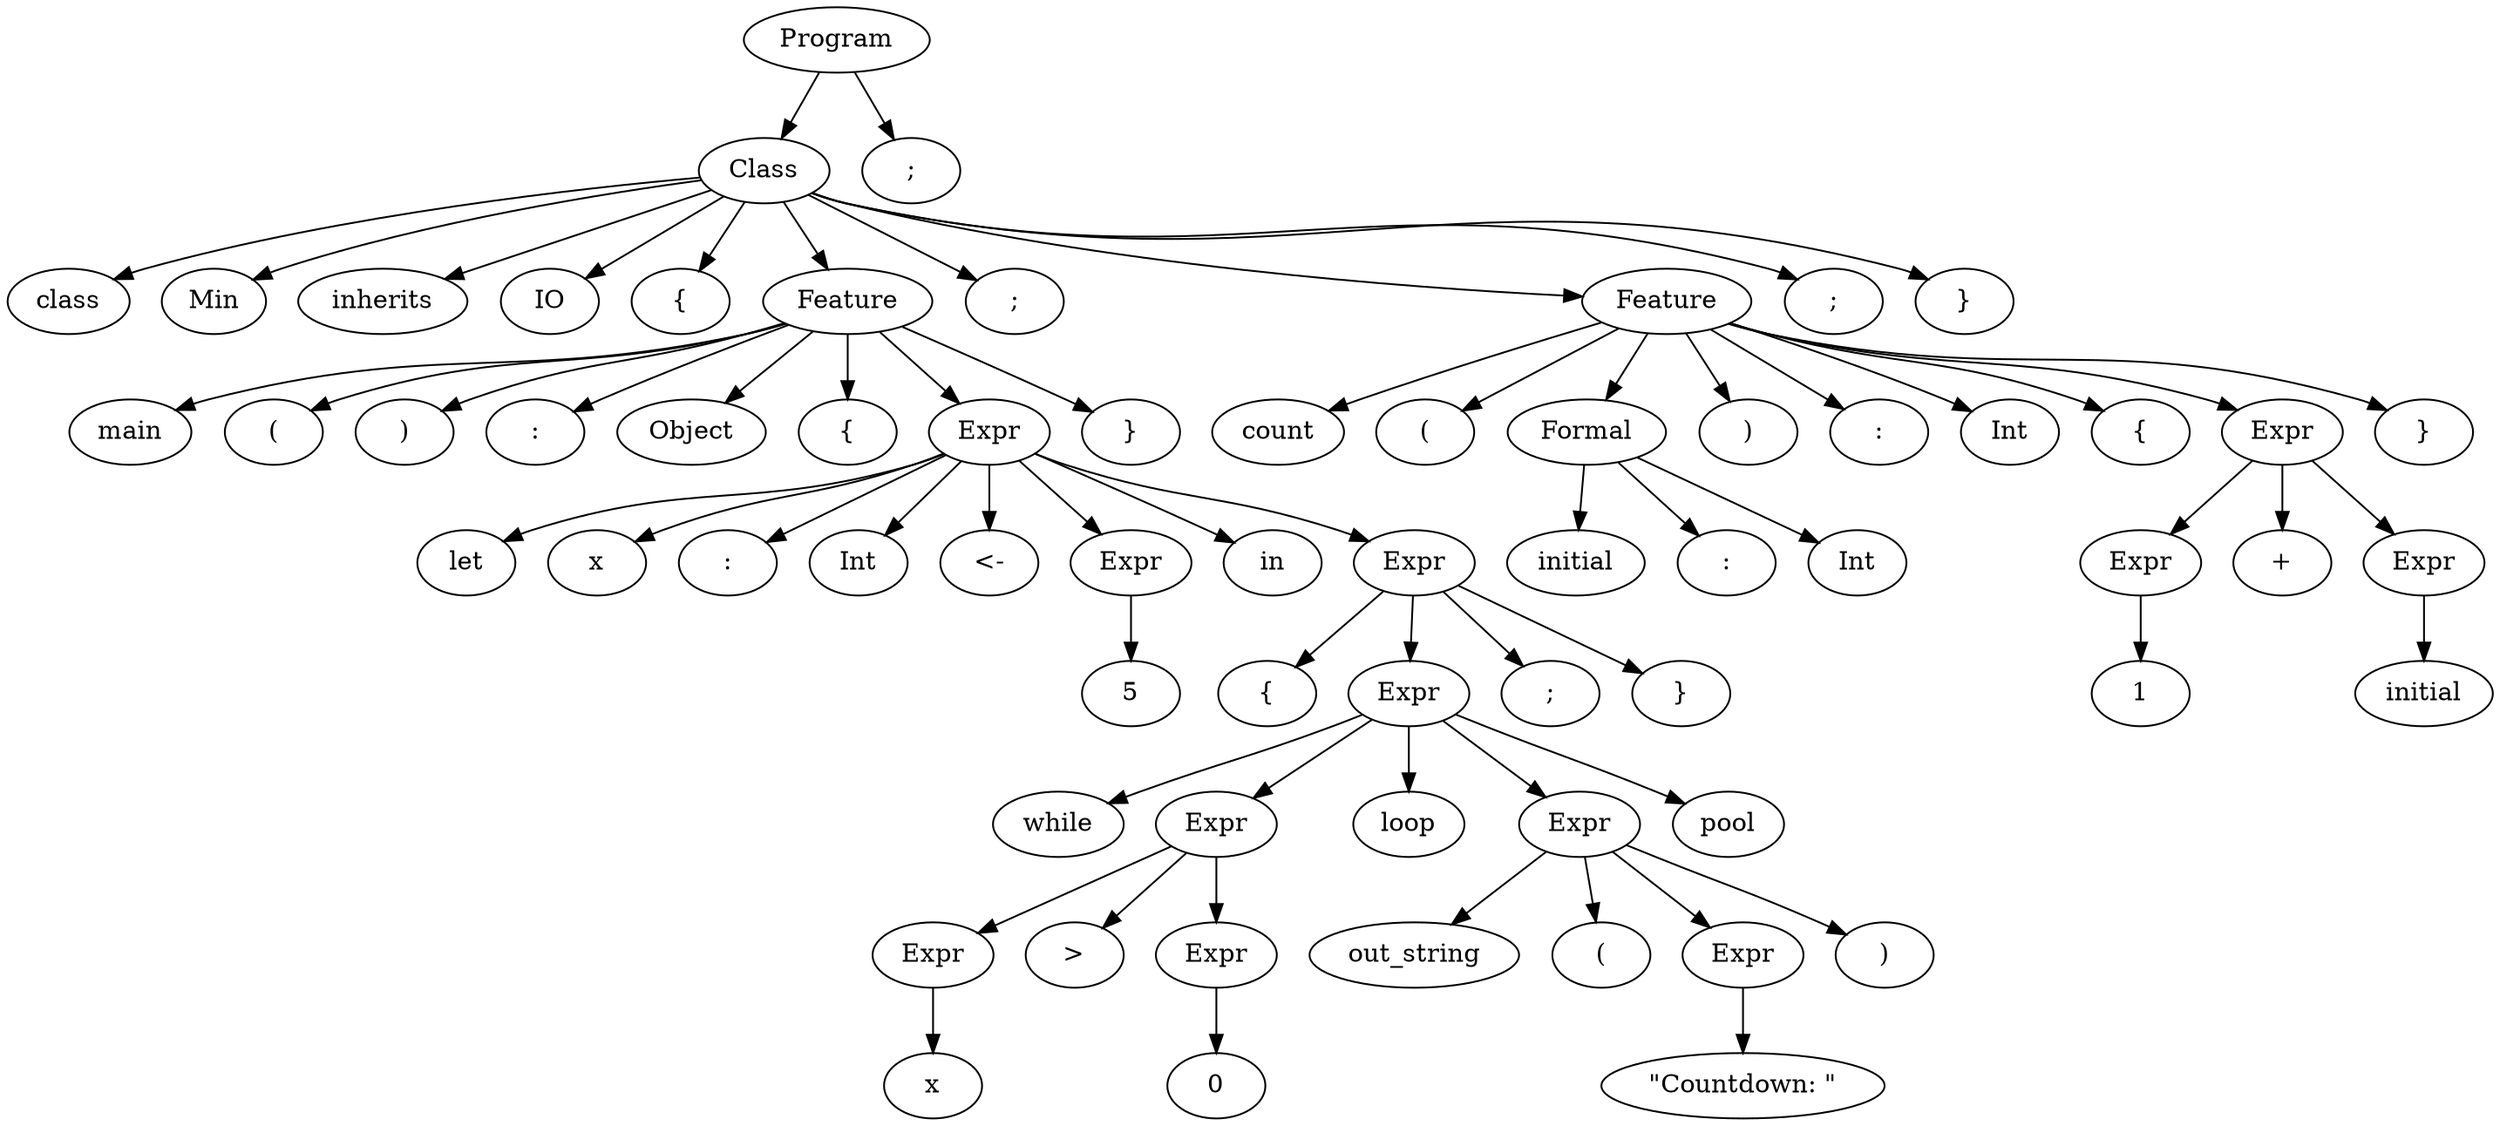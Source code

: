 digraph {
	0 [label=Program]
	0 -> 1
	1 [label=Class]
	1 -> 2
	2 [label=class]
	1 -> 3
	3 [label=Min]
	1 -> 4
	4 [label=inherits]
	1 -> 5
	5 [label=IO]
	1 -> 6
	6 [label="{"]
	1 -> 7
	7 [label=Feature]
	7 -> 8
	8 [label=main]
	7 -> 9
	9 [label="("]
	7 -> 10
	10 [label=")"]
	7 -> 11
	11 [label=":"]
	7 -> 12
	12 [label=Object]
	7 -> 13
	13 [label="{"]
	7 -> 14
	14 [label=Expr]
	14 -> 15
	15 [label=let]
	14 -> 16
	16 [label=x]
	14 -> 17
	17 [label=":"]
	14 -> 18
	18 [label=Int]
	14 -> 19
	19 [label="<-"]
	14 -> 20
	20 [label=Expr]
	20 -> 21
	21 [label=5]
	14 -> 22
	22 [label=in]
	14 -> 23
	23 [label=Expr]
	23 -> 24
	24 [label="{"]
	23 -> 25
	25 [label=Expr]
	25 -> 26
	26 [label=while]
	25 -> 27
	27 [label=Expr]
	27 -> 28
	28 [label=Expr]
	28 -> 29
	29 [label=x]
	27 -> 30
	30 [label=">"]
	27 -> 31
	31 [label=Expr]
	31 -> 32
	32 [label=0]
	25 -> 33
	33 [label=loop]
	25 -> 34
	34 [label=Expr]
	34 -> 35
	35 [label=out_string]
	34 -> 36
	36 [label="("]
	34 -> 37
	37 [label=Expr]
	37 -> 38
	38 [label="\"Countdown: \""]
	34 -> 39
	39 [label=")"]
	25 -> 40
	40 [label=pool]
	23 -> 41
	41 [label=";"]
	23 -> 42
	42 [label="}"]
	7 -> 43
	43 [label="}"]
	1 -> 44
	44 [label=";"]
	1 -> 45
	45 [label=Feature]
	45 -> 46
	46 [label=count]
	45 -> 47
	47 [label="("]
	45 -> 48
	48 [label=Formal]
	48 -> 49
	49 [label=initial]
	48 -> 50
	50 [label=":"]
	48 -> 51
	51 [label=Int]
	45 -> 52
	52 [label=")"]
	45 -> 53
	53 [label=":"]
	45 -> 54
	54 [label=Int]
	45 -> 55
	55 [label="{"]
	45 -> 56
	56 [label=Expr]
	56 -> 57
	57 [label=Expr]
	57 -> 58
	58 [label=1]
	56 -> 59
	59 [label="+"]
	56 -> 60
	60 [label=Expr]
	60 -> 61
	61 [label=initial]
	45 -> 62
	62 [label="}"]
	1 -> 63
	63 [label=";"]
	1 -> 64
	64 [label="}"]
	0 -> 65
	65 [label=";"]
}
